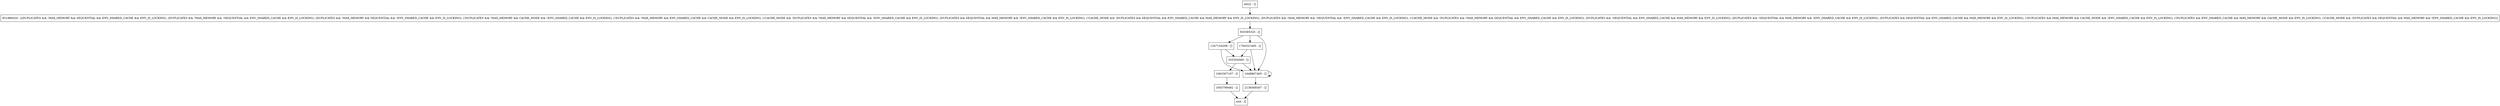 digraph shutdownDaemons {
node [shape=record];
entry [label="entry - []"];
exit [label="exit - []"];
831886024 [label="831886024 - [(DUPLICATES && !MAX_MEMORY && SEQUENTIAL && ENV_SHARED_CACHE && ENV_IS_LOCKING), (DUPLICATES && !MAX_MEMORY && !SEQUENTIAL && ENV_SHARED_CACHE && ENV_IS_LOCKING), (DUPLICATES && !MAX_MEMORY && SEQUENTIAL && !ENV_SHARED_CACHE && ENV_IS_LOCKING), (!DUPLICATES && !MAX_MEMORY && CACHE_MODE && !ENV_SHARED_CACHE && ENV_IS_LOCKING), (!DUPLICATES && !MAX_MEMORY && ENV_SHARED_CACHE && CACHE_MODE && ENV_IS_LOCKING), (!CACHE_MODE && !DUPLICATES && !MAX_MEMORY && SEQUENTIAL && !ENV_SHARED_CACHE && ENV_IS_LOCKING), (DUPLICATES && SEQUENTIAL && MAX_MEMORY && !ENV_SHARED_CACHE && ENV_IS_LOCKING), (!CACHE_MODE && !DUPLICATES && SEQUENTIAL && ENV_SHARED_CACHE && MAX_MEMORY && ENV_IS_LOCKING), (DUPLICATES && !MAX_MEMORY && !SEQUENTIAL && !ENV_SHARED_CACHE && ENV_IS_LOCKING), (!CACHE_MODE && !DUPLICATES && !MAX_MEMORY && SEQUENTIAL && ENV_SHARED_CACHE && ENV_IS_LOCKING), (DUPLICATES && !SEQUENTIAL && ENV_SHARED_CACHE && MAX_MEMORY && ENV_IS_LOCKING), (DUPLICATES && !SEQUENTIAL && MAX_MEMORY && !ENV_SHARED_CACHE && ENV_IS_LOCKING), (DUPLICATES && SEQUENTIAL && ENV_SHARED_CACHE && MAX_MEMORY && ENV_IS_LOCKING), (!DUPLICATES && MAX_MEMORY && CACHE_MODE && !ENV_SHARED_CACHE && ENV_IS_LOCKING), (!DUPLICATES && ENV_SHARED_CACHE && MAX_MEMORY && CACHE_MODE && ENV_IS_LOCKING), (!CACHE_MODE && !DUPLICATES && SEQUENTIAL && MAX_MEMORY && !ENV_SHARED_CACHE && ENV_IS_LOCKING)]"];
1764321465 [label="1764321465 - []"];
253204560 [label="253204560 - []"];
2136569307 [label="2136569307 - []"];
503385325 [label="503385325 - []"];
1648867465 [label="1648867465 - []"];
1347154208 [label="1347154208 - []"];
1003799492 [label="1003799492 - []"];
1063307107 [label="1063307107 - []"];
entry;
exit;
entry -> 831886024;
831886024 -> 503385325;
1764321465 -> 253204560;
1764321465 -> 1648867465;
253204560 -> 1648867465;
253204560 -> 1063307107;
2136569307 -> exit;
503385325 -> 1764321465;
503385325 -> 1648867465;
503385325 -> 1347154208;
1648867465 -> 2136569307;
1648867465 -> 1648867465;
1347154208 -> 253204560;
1347154208 -> 1648867465;
1003799492 -> exit;
1063307107 -> 1003799492;
}
